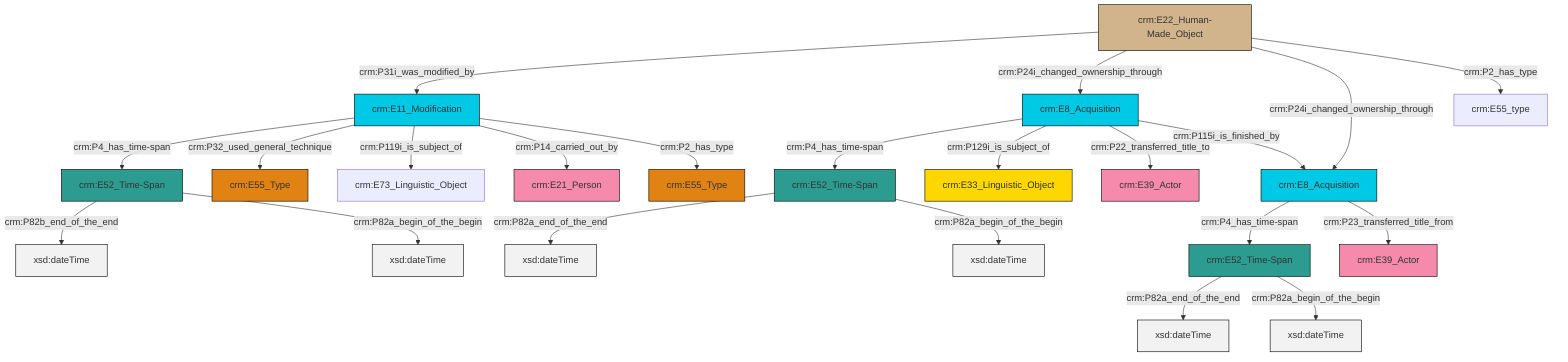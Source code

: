 graph TD
classDef Literal fill:#f2f2f2,stroke:#000000;
classDef CRM_Entity fill:#FFFFFF,stroke:#000000;
classDef Temporal_Entity fill:#00C9E6, stroke:#000000;
classDef Type fill:#E18312, stroke:#000000;
classDef Time-Span fill:#2C9C91, stroke:#000000;
classDef Appellation fill:#FFEB7F, stroke:#000000;
classDef Place fill:#008836, stroke:#000000;
classDef Persistent_Item fill:#B266B2, stroke:#000000;
classDef Conceptual_Object fill:#FFD700, stroke:#000000;
classDef Physical_Thing fill:#D2B48C, stroke:#000000;
classDef Actor fill:#f58aad, stroke:#000000;
classDef PC_Classes fill:#4ce600, stroke:#000000;
classDef Multi fill:#cccccc,stroke:#000000;

0["crm:E52_Time-Span"]:::Time-Span -->|crm:P82b_end_of_the_end| 1[xsd:dateTime]:::Literal
8["crm:E22_Human-Made_Object"]:::Physical_Thing -->|crm:P31i_was_modified_by| 9["crm:E11_Modification"]:::Temporal_Entity
9["crm:E11_Modification"]:::Temporal_Entity -->|crm:P4_has_time-span| 0["crm:E52_Time-Span"]:::Time-Span
15["crm:E8_Acquisition"]:::Temporal_Entity -->|crm:P4_has_time-span| 2["crm:E52_Time-Span"]:::Time-Span
8["crm:E22_Human-Made_Object"]:::Physical_Thing -->|crm:P24i_changed_ownership_through| 17["crm:E8_Acquisition"]:::Temporal_Entity
9["crm:E11_Modification"]:::Temporal_Entity -->|crm:P32_used_general_technique| 4["crm:E55_Type"]:::Type
18["crm:E52_Time-Span"]:::Time-Span -->|crm:P82a_end_of_the_end| 19[xsd:dateTime]:::Literal
2["crm:E52_Time-Span"]:::Time-Span -->|crm:P82a_end_of_the_end| 20[xsd:dateTime]:::Literal
17["crm:E8_Acquisition"]:::Temporal_Entity -->|crm:P4_has_time-span| 18["crm:E52_Time-Span"]:::Time-Span
9["crm:E11_Modification"]:::Temporal_Entity -->|crm:P119i_is_subject_of| 21["crm:E73_Linguistic_Object"]:::Default
2["crm:E52_Time-Span"]:::Time-Span -->|crm:P82a_begin_of_the_begin| 23[xsd:dateTime]:::Literal
18["crm:E52_Time-Span"]:::Time-Span -->|crm:P82a_begin_of_the_begin| 24[xsd:dateTime]:::Literal
9["crm:E11_Modification"]:::Temporal_Entity -->|crm:P14_carried_out_by| 12["crm:E21_Person"]:::Actor
9["crm:E11_Modification"]:::Temporal_Entity -->|crm:P2_has_type| 25["crm:E55_Type"]:::Type
17["crm:E8_Acquisition"]:::Temporal_Entity -->|crm:P129i_is_subject_of| 30["crm:E33_Linguistic_Object"]:::Conceptual_Object
0["crm:E52_Time-Span"]:::Time-Span -->|crm:P82a_begin_of_the_begin| 31[xsd:dateTime]:::Literal
8["crm:E22_Human-Made_Object"]:::Physical_Thing -->|crm:P24i_changed_ownership_through| 15["crm:E8_Acquisition"]:::Temporal_Entity
17["crm:E8_Acquisition"]:::Temporal_Entity -->|crm:P22_transferred_title_to| 6["crm:E39_Actor"]:::Actor
15["crm:E8_Acquisition"]:::Temporal_Entity -->|crm:P23_transferred_title_from| 10["crm:E39_Actor"]:::Actor
17["crm:E8_Acquisition"]:::Temporal_Entity -->|crm:P115i_is_finished_by| 15["crm:E8_Acquisition"]:::Temporal_Entity
8["crm:E22_Human-Made_Object"]:::Physical_Thing -->|crm:P2_has_type| 27["crm:E55_type"]:::Default